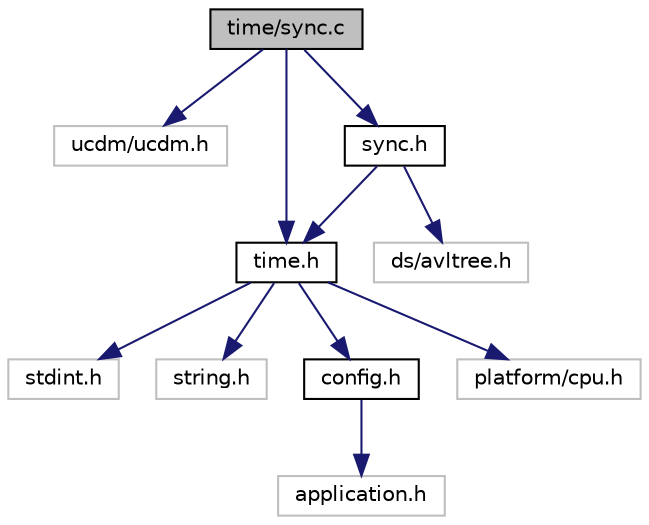 digraph "time/sync.c"
{
 // INTERACTIVE_SVG=YES
 // LATEX_PDF_SIZE
  bgcolor="transparent";
  edge [fontname="Helvetica",fontsize="10",labelfontname="Helvetica",labelfontsize="10"];
  node [fontname="Helvetica",fontsize="10",shape=record];
  Node1 [label="time/sync.c",height=0.2,width=0.4,color="black", fillcolor="grey75", style="filled", fontcolor="black",tooltip="Time synchonization function implementation."];
  Node1 -> Node2 [color="midnightblue",fontsize="10",style="solid",fontname="Helvetica"];
  Node2 [label="ucdm/ucdm.h",height=0.2,width=0.4,color="grey75",tooltip=" "];
  Node1 -> Node3 [color="midnightblue",fontsize="10",style="solid",fontname="Helvetica"];
  Node3 [label="time.h",height=0.2,width=0.4,color="black",URL="$time_8h.html",tooltip="Time related functions for embebedded systems."];
  Node3 -> Node4 [color="midnightblue",fontsize="10",style="solid",fontname="Helvetica"];
  Node4 [label="stdint.h",height=0.2,width=0.4,color="grey75",tooltip=" "];
  Node3 -> Node5 [color="midnightblue",fontsize="10",style="solid",fontname="Helvetica"];
  Node5 [label="string.h",height=0.2,width=0.4,color="grey75",tooltip=" "];
  Node3 -> Node6 [color="midnightblue",fontsize="10",style="solid",fontname="Helvetica"];
  Node6 [label="config.h",height=0.2,width=0.4,color="black",URL="$config_8h_source.html",tooltip=" "];
  Node6 -> Node7 [color="midnightblue",fontsize="10",style="solid",fontname="Helvetica"];
  Node7 [label="application.h",height=0.2,width=0.4,color="grey75",tooltip=" "];
  Node3 -> Node8 [color="midnightblue",fontsize="10",style="solid",fontname="Helvetica"];
  Node8 [label="platform/cpu.h",height=0.2,width=0.4,color="grey75",tooltip=" "];
  Node1 -> Node9 [color="midnightblue",fontsize="10",style="solid",fontname="Helvetica"];
  Node9 [label="sync.h",height=0.2,width=0.4,color="black",URL="$sync_8h.html",tooltip="Time synchonization functions for embebedded systems."];
  Node9 -> Node10 [color="midnightblue",fontsize="10",style="solid",fontname="Helvetica"];
  Node10 [label="ds/avltree.h",height=0.2,width=0.4,color="grey75",tooltip=" "];
  Node9 -> Node3 [color="midnightblue",fontsize="10",style="solid",fontname="Helvetica"];
}
